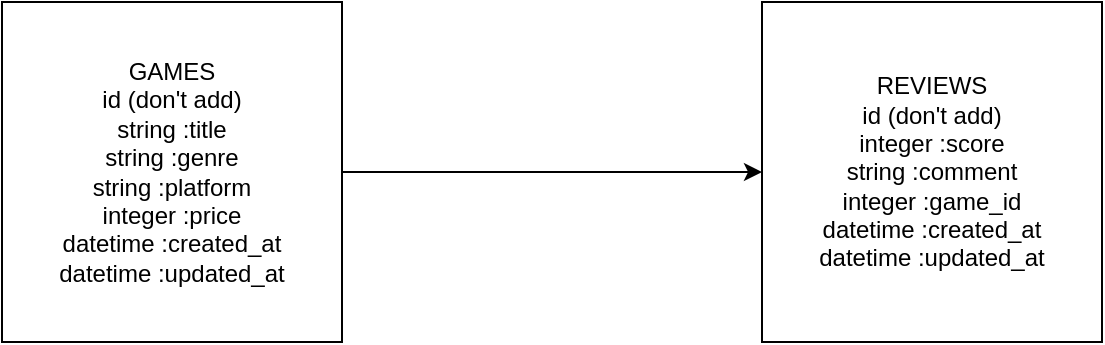 <mxfile>
    <diagram id="zM5SYEo-mPNrJrdSbt1y" name="Page-1">
        <mxGraphModel dx="753" dy="617" grid="1" gridSize="10" guides="1" tooltips="1" connect="1" arrows="1" fold="1" page="1" pageScale="1" pageWidth="850" pageHeight="1100" math="0" shadow="0">
            <root>
                <mxCell id="0"/>
                <mxCell id="1" parent="0"/>
                <mxCell id="2" value="GAMES&lt;br&gt;id (don't add)&lt;br&gt;string :title&lt;br&gt;string :genre&lt;br&gt;string :platform&lt;br&gt;integer :price&lt;br&gt;datetime :created_at&lt;br&gt;datetime :updated_at" style="whiteSpace=wrap;html=1;aspect=fixed;" vertex="1" parent="1">
                    <mxGeometry x="60" y="190" width="170" height="170" as="geometry"/>
                </mxCell>
                <mxCell id="3" value="REVIEWS&lt;br&gt;id (don't add)&lt;br&gt;integer :score&lt;br&gt;string :comment&lt;br&gt;integer :game_id&lt;br&gt;datetime :created_at&lt;br&gt;datetime :updated_at" style="whiteSpace=wrap;html=1;aspect=fixed;" vertex="1" parent="1">
                    <mxGeometry x="440" y="190" width="170" height="170" as="geometry"/>
                </mxCell>
                <mxCell id="5" value="" style="endArrow=classic;html=1;" edge="1" parent="1" source="2" target="3">
                    <mxGeometry width="50" height="50" relative="1" as="geometry">
                        <mxPoint x="360" y="250" as="sourcePoint"/>
                        <mxPoint x="410" y="200" as="targetPoint"/>
                    </mxGeometry>
                </mxCell>
            </root>
        </mxGraphModel>
    </diagram>
</mxfile>